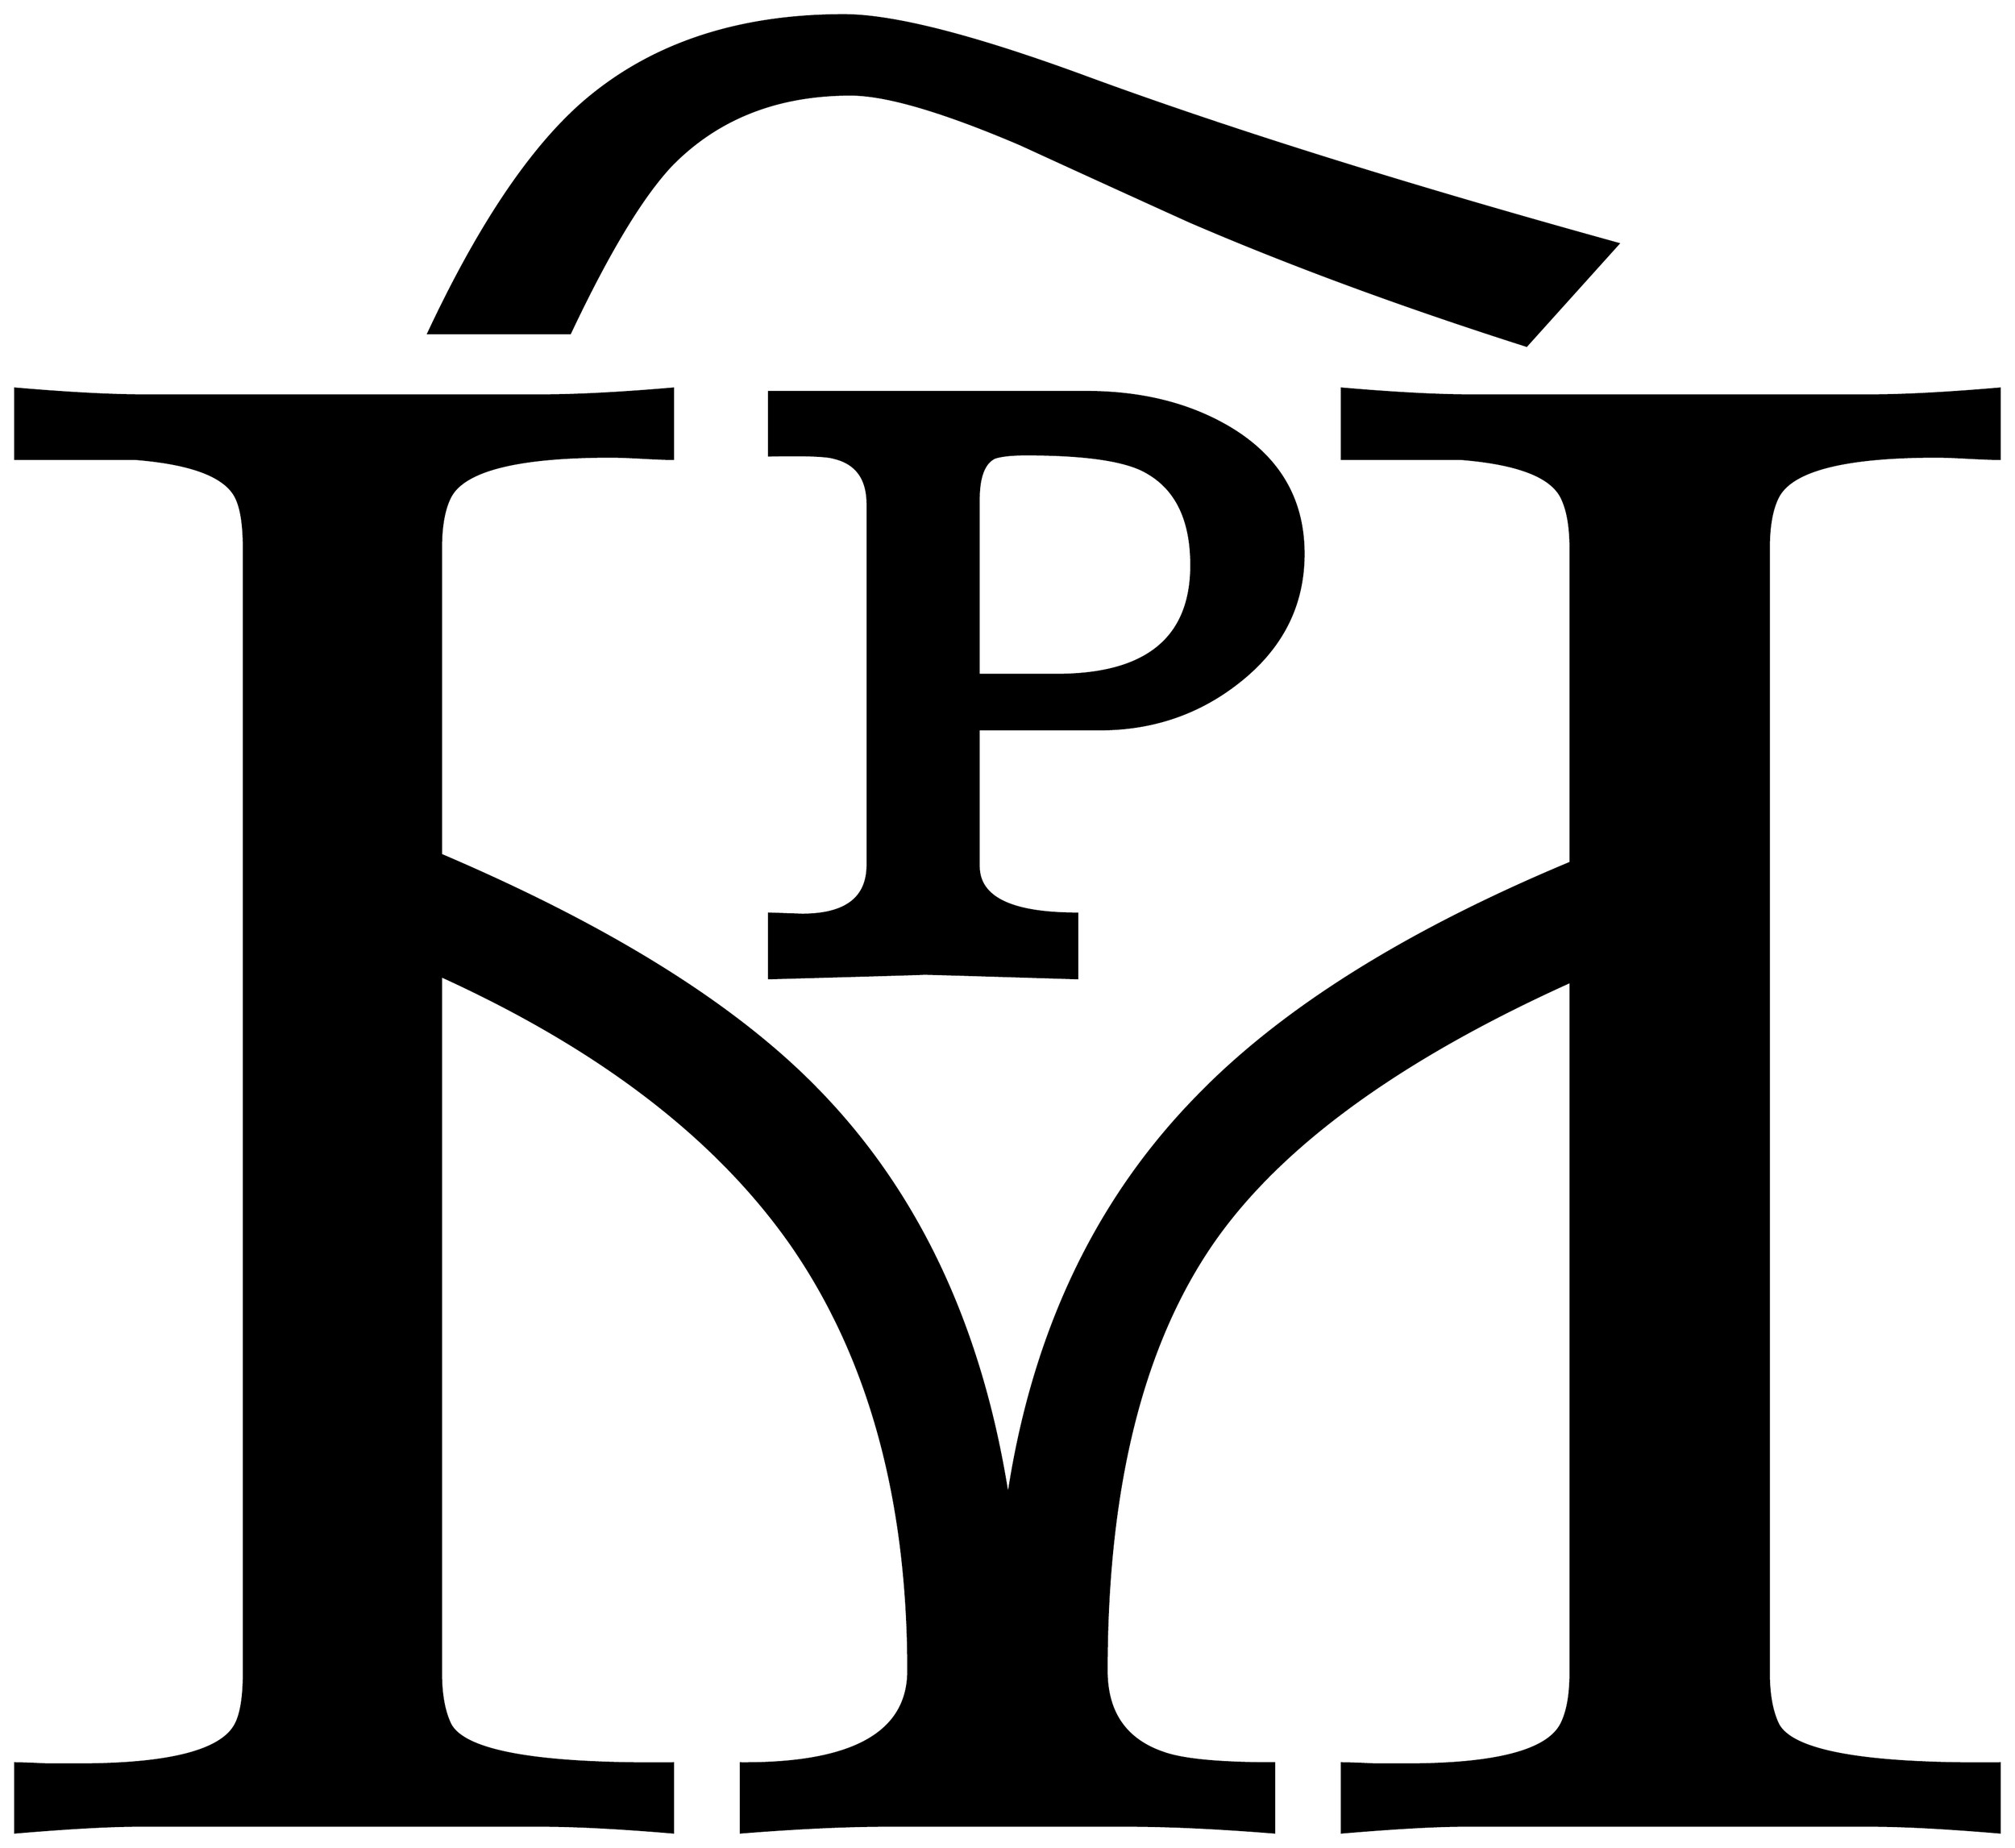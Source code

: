 


\begin{tikzpicture}[y=0.80pt, x=0.80pt, yscale=-1.0, xscale=1.0, inner sep=0pt, outer sep=0pt]
\begin{scope}[shift={(100.0,1927.0)},nonzero rule]
  \path[draw=.,fill=.,line width=1.600pt] (1484.0,-1404.0) --
    (1403.0,-1314.0) .. controls (1292.333,-1349.333) and
    (1193.0,-1386.0) .. (1105.0,-1424.0) .. controls
    (1055.0,-1446.667) and (1005.333,-1469.333) .. (956.0,-1492.0) ..
    controls (887.333,-1521.333) and (837.333,-1536.0) ..
    (806.0,-1536.0) .. controls (741.333,-1536.0) and
    (688.667,-1515.333) .. (648.0,-1474.0) .. controls
    (622.0,-1446.667) and (592.0,-1397.0) .. (558.0,-1325.0) --
    (433.0,-1325.0) .. controls (477.667,-1420.333) and
    (523.333,-1488.333) .. (570.0,-1529.0) .. controls
    (629.333,-1580.333) and (706.0,-1606.0) .. (800.0,-1606.0) ..
    controls (843.333,-1606.0) and (914.0,-1588.0) ..
    (1012.0,-1552.0) .. controls (1138.667,-1505.333) and
    (1296.0,-1456.0) .. (1484.0,-1404.0) --
    cycle(1206.0,-1130.0) .. controls (1206.0,-1084.667) and
    (1187.0,-1047.0) .. (1149.0,-1017.0) .. controls
    (1113.667,-989.0) and (1072.667,-975.0) .. (1026.0,-975.0) --
    (919.0,-975.0) -- (919.0,-854.0) .. controls (919.0,-826.0)
    and (948.0,-812.0) .. (1006.0,-812.0) -- (1006.0,-755.0) ..
    controls (919.333,-757.667) and (874.0,-759.0) .. (870.0,-759.0)
    .. controls (876.667,-759.0) and (831.333,-757.667) ..
    (734.0,-755.0) -- (734.0,-812.0) .. controls (753.333,-811.333)
    and (763.0,-811.0) .. (763.0,-811.0) .. controls
    (801.667,-811.0) and (821.0,-825.667) .. (821.0,-855.0) --
    (821.0,-1174.0) .. controls (821.0,-1196.667) and
    (811.0,-1210.333) .. (791.0,-1215.0) .. controls
    (784.333,-1217.0) and (765.333,-1217.667) .. (734.0,-1217.0) --
    (734.0,-1273.0) -- (1014.0,-1273.0) .. controls
    (1064.0,-1273.0) and (1107.0,-1262.0) .. (1143.0,-1240.0) ..
    controls (1185.0,-1214.0) and (1206.0,-1177.333) ..
    (1206.0,-1130.0) -- cycle(1821.0,0.0) .. controls
    (1773.667,-4.0) and (1736.0,-6.0) .. (1708.0,-6.0) --
    (1347.0,-6.0) .. controls (1323.0,-6.0) and (1287.333,-4.0) ..
    (1240.0,0.0) -- (1240.0,-61.0) .. controls (1246.0,-61.0)
    and (1255.667,-60.667) .. (1269.0,-60.0) .. controls
    (1281.0,-60.0) and (1290.333,-60.0) .. (1297.0,-60.0) ..
    controls (1376.333,-60.0) and (1422.0,-72.0) .. (1434.0,-96.0)
    .. controls (1439.333,-106.667) and (1442.0,-121.667) ..
    (1442.0,-141.0) -- (1442.0,-752.0) .. controls
    (1291.333,-684.0) and (1186.333,-607.667) .. (1127.0,-523.0) ..
    controls (1063.667,-432.333) and (1032.0,-305.667) ..
    (1032.0,-143.0) .. controls (1032.0,-105.667) and
    (1049.0,-81.333) .. (1083.0,-70.0) .. controls (1100.333,-64.0)
    and (1132.667,-61.0) .. (1180.0,-61.0) -- (1180.0,0.0) ..
    controls (1130.0,-4.0) and (1087.333,-6.0) .. (1052.0,-6.0) --
    (837.0,-6.0) .. controls (801.667,-6.0) and (759.0,-4.0) ..
    (709.0,0.0) -- (709.0,-61.0) .. controls (807.667,-60.333) and
    (857.0,-87.667) .. (857.0,-143.0) .. controls (857.0,-294.333)
    and (822.667,-419.667) .. (754.0,-519.0) .. controls
    (688.0,-613.667) and (584.667,-693.0) .. (444.0,-757.0) --
    (444.0,-141.0) .. controls (444.0,-122.333) and (446.667,-107.333)
    .. (452.0,-96.0) .. controls (464.0,-71.333) and (529.667,-59.667)
    .. (649.0,-61.0) -- (649.0,0.0) .. controls (601.667,-4.0) and
    (563.333,-6.0) .. (534.0,-6.0) -- (176.0,-6.0) .. controls
    (151.333,-6.0) and (115.333,-4.0) .. (68.0,0.0) --
    (68.0,-61.0) .. controls (73.333,-61.0) and (82.667,-60.667) ..
    (96.0,-60.0) .. controls (108.0,-60.0) and (117.333,-60.0) ..
    (124.0,-60.0) .. controls (204.667,-60.0) and (251.0,-72.0) ..
    (263.0,-96.0) .. controls (267.667,-105.333) and (270.0,-120.333)
    .. (270.0,-141.0) -- (270.0,-1135.0) .. controls
    (270.0,-1155.667) and (267.667,-1170.667) .. (263.0,-1180.0) ..
    controls (253.667,-1198.667) and (224.0,-1210.0) ..
    (174.0,-1214.0) .. controls (170.667,-1214.0) and
    (135.333,-1214.0) .. (68.0,-1214.0) -- (68.0,-1276.0) ..
    controls (114.667,-1272.0) and (152.0,-1270.0) ..
    (180.0,-1270.0) -- (534.0,-1270.0) .. controls
    (564.0,-1270.0) and (602.333,-1272.0) .. (649.0,-1276.0) --
    (649.0,-1214.0) .. controls (643.0,-1214.0) and
    (634.0,-1214.333) .. (622.0,-1215.0) .. controls
    (610.0,-1215.667) and (600.667,-1216.0) .. (594.0,-1216.0) ..
    controls (511.333,-1216.0) and (464.0,-1204.0) ..
    (452.0,-1180.0) .. controls (446.667,-1169.333) and
    (444.0,-1154.333) .. (444.0,-1135.0) -- (444.0,-864.0) ..
    controls (594.0,-800.0) and (705.333,-730.333) .. (778.0,-655.0)
    .. controls (865.333,-565.0) and (920.667,-447.333) ..
    (944.0,-302.0) -- (946.0,-302.0) .. controls (968.0,-443.333)
    and (1023.333,-559.333) .. (1112.0,-650.0) .. controls
    (1186.667,-727.333) and (1296.667,-796.333) .. (1442.0,-857.0) --
    (1442.0,-1135.0) .. controls (1442.0,-1154.333) and
    (1439.333,-1169.333) .. (1434.0,-1180.0) .. controls
    (1424.667,-1198.667) and (1395.0,-1210.0) .. (1345.0,-1214.0) ..
    controls (1342.333,-1214.0) and (1307.333,-1214.0) ..
    (1240.0,-1214.0) -- (1240.0,-1276.0) .. controls
    (1286.667,-1272.0) and (1324.0,-1270.0) .. (1352.0,-1270.0) --
    (1708.0,-1270.0) .. controls (1736.667,-1270.0) and
    (1774.333,-1272.0) .. (1821.0,-1276.0) -- (1821.0,-1214.0) ..
    controls (1815.0,-1214.0) and (1805.667,-1214.333) ..
    (1793.0,-1215.0) .. controls (1781.0,-1215.667) and
    (1771.667,-1216.0) .. (1765.0,-1216.0) .. controls
    (1683.667,-1216.0) and (1637.0,-1204.0) .. (1625.0,-1180.0) ..
    controls (1619.667,-1169.333) and (1617.0,-1154.333) ..
    (1617.0,-1135.0) -- (1617.0,-141.0) .. controls
    (1617.0,-122.333) and (1619.667,-107.333) .. (1625.0,-96.0) ..
    controls (1637.0,-71.333) and (1702.333,-59.667) .. (1821.0,-61.0)
    -- (1821.0,0.0) -- cycle(1107.0,-1120.0) .. controls
    (1107.0,-1162.667) and (1092.0,-1191.0) .. (1062.0,-1205.0) ..
    controls (1042.667,-1213.667) and (1009.0,-1218.0) ..
    (961.0,-1218.0) .. controls (948.333,-1218.0) and
    (939.0,-1217.0) .. (933.0,-1215.0) .. controls
    (923.667,-1210.333) and (919.0,-1198.0) .. (919.0,-1178.0) --
    (919.0,-1023.0) -- (988.0,-1023.0) .. controls
    (1067.333,-1023.0) and (1107.0,-1055.333) .. (1107.0,-1120.0) --
    cycle;
\end{scope}

\end{tikzpicture}

